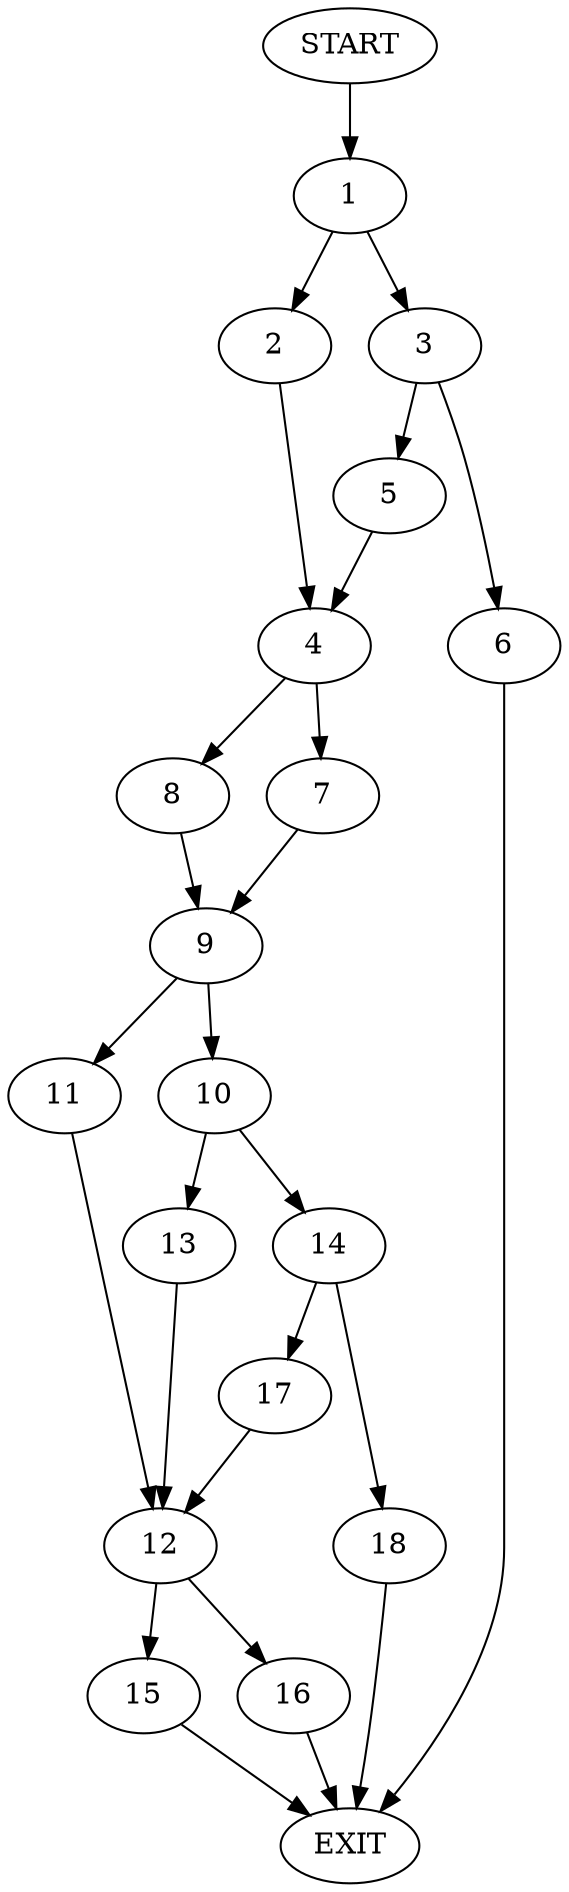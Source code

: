 digraph {
0 [label="START"]
19 [label="EXIT"]
0 -> 1
1 -> 2
1 -> 3
2 -> 4
3 -> 5
3 -> 6
6 -> 19
5 -> 4
4 -> 7
4 -> 8
8 -> 9
7 -> 9
9 -> 10
9 -> 11
11 -> 12
10 -> 13
10 -> 14
12 -> 15
12 -> 16
13 -> 12
14 -> 17
14 -> 18
18 -> 19
17 -> 12
16 -> 19
15 -> 19
}
